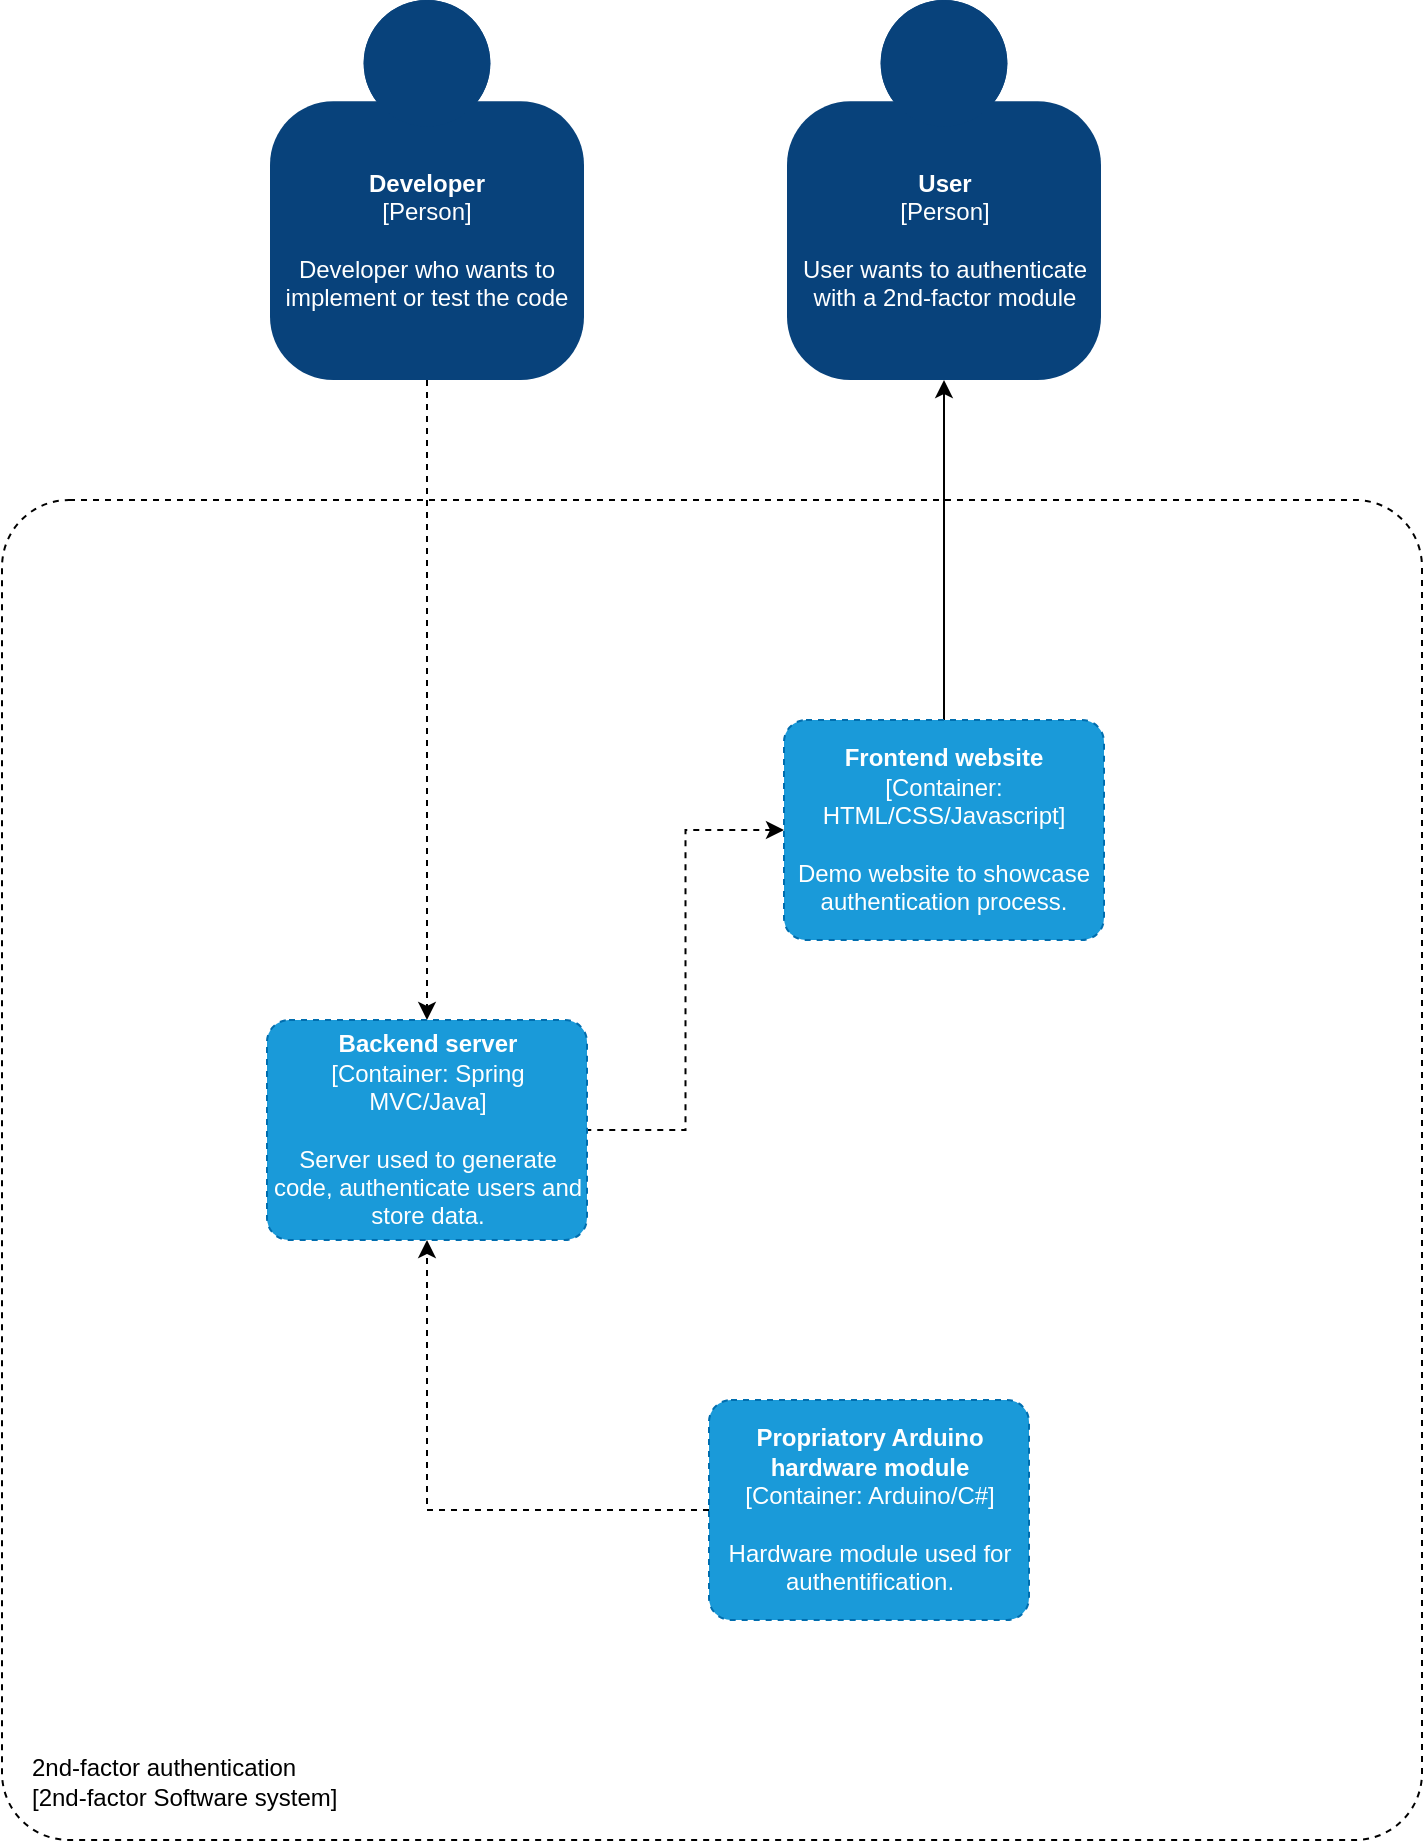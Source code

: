 <mxfile version="14.0.5" type="device" pages="2"><diagram id="HRDtHlVgEDDjnwcndsIn" name="Page-1"><mxGraphModel dx="1894" dy="1284" grid="1" gridSize="10" guides="1" tooltips="1" connect="1" arrows="1" fold="1" page="1" pageScale="1" pageWidth="827" pageHeight="1169" math="0" shadow="0"><root><mxCell id="0"/><mxCell id="1" parent="0"/><object label="&lt;div style=&quot;text-align: left&quot;&gt;%c4Name%&lt;/div&gt;&lt;div style=&quot;text-align: left&quot;&gt;[%c4OperationSystem%]&lt;/div&gt;&lt;div style=&quot;text-align: right&quot;&gt;%c4ScalingFactor%&lt;/div&gt;" placeholders="1" c4OperationSystem="2nd-factor Software system" c4ScalingFactor="" c4Name="2nd-factor authentication" id="QUzD-VzFTB4TSgpeJQFE-2"><mxCell style="rounded=1;whiteSpace=wrap;html=1;labelBackgroundColor=none;fillColor=#ffffff;fontColor=#000000;align=left;arcSize=5;strokeColor=#000000;verticalAlign=bottom;metaEdit=1;metaData={&quot;c4Type&quot;:{&quot;editable&quot;:false}};points=[[0.25,0,0],[0.5,0,0],[0.75,0,0],[1,0.25,0],[1,0.5,0],[1,0.75,0],[0.75,1,0],[0.5,1,0],[0.25,1,0],[0,0.75,0],[0,0.5,0],[0,0.25,0]];dashed=1;spacingRight=4;spacingLeft=13;spacingBottom=12;" parent="1" vertex="1"><mxGeometry x="59" y="310" width="710" height="670" as="geometry"/></mxCell></object><mxCell id="q3HL-hDIp-8geg1zss6n-6" style="edgeStyle=orthogonalEdgeStyle;rounded=0;orthogonalLoop=1;jettySize=auto;html=1;entryX=0.5;entryY=0;entryDx=0;entryDy=0;entryPerimeter=0;startArrow=classic;startFill=1;endArrow=none;endFill=0;" edge="1" parent="1" source="5ylrY-FFob6ZisUulVf3-1" target="q3HL-hDIp-8geg1zss6n-1"><mxGeometry relative="1" as="geometry"/></mxCell><object placeholders="1" c4Name="User" c4Type="Person" c4Description="User wants to authenticate with a 2nd-factor module" label="&lt;b&gt;%c4Name%&lt;/b&gt;&lt;div&gt;[%c4Type%]&lt;/div&gt;&lt;br&gt;&lt;div&gt;%c4Description%&lt;/div&gt;" id="5ylrY-FFob6ZisUulVf3-1"><mxCell style="html=1;dashed=0;whitespace=wrap;fillColor=#08427b;strokeColor=none;fontColor=#ffffff;shape=mxgraph.c4.person;align=center;metaEdit=1;points=[[0.5,0,0],[1,0.5,0],[1,0.75,0],[0.75,1,0],[0.5,1,0],[0.25,1,0],[0,0.75,0],[0,0.5,0]];metaData={&quot;c4Type&quot;:{&quot;editable&quot;:false}};whiteSpace=wrap;" parent="1" vertex="1"><mxGeometry x="451.5" y="60" width="157" height="190" as="geometry"/></mxCell></object><mxCell id="q3HL-hDIp-8geg1zss6n-4" style="edgeStyle=orthogonalEdgeStyle;rounded=0;orthogonalLoop=1;jettySize=auto;html=1;entryX=0.5;entryY=0;entryDx=0;entryDy=0;entryPerimeter=0;dashed=1;startArrow=none;startFill=0;endArrow=classic;endFill=1;" edge="1" parent="1" source="5ylrY-FFob6ZisUulVf3-24" target="q3HL-hDIp-8geg1zss6n-3"><mxGeometry relative="1" as="geometry"/></mxCell><object placeholders="1" c4Name="Developer" c4Type="Person" c4Description="Developer who wants to implement or test the code" label="&lt;b&gt;%c4Name%&lt;/b&gt;&lt;div&gt;[%c4Type%]&lt;/div&gt;&lt;br&gt;&lt;div&gt;%c4Description%&lt;/div&gt;" id="5ylrY-FFob6ZisUulVf3-24"><mxCell style="html=1;dashed=0;whitespace=wrap;fillColor=#08427b;strokeColor=none;fontColor=#ffffff;shape=mxgraph.c4.person;align=center;metaEdit=1;points=[[0.5,0,0],[1,0.5,0],[1,0.75,0],[0.75,1,0],[0.5,1,0],[0.25,1,0],[0,0.75,0],[0,0.5,0]];metaData={&quot;c4Type&quot;:{&quot;editable&quot;:false}};whiteSpace=wrap;" parent="1" vertex="1"><mxGeometry x="193" y="60" width="157" height="190" as="geometry"/></mxCell></object><mxCell id="q3HL-hDIp-8geg1zss6n-8" style="edgeStyle=orthogonalEdgeStyle;rounded=0;orthogonalLoop=1;jettySize=auto;html=1;entryX=1;entryY=0.5;entryDx=0;entryDy=0;entryPerimeter=0;startArrow=classic;startFill=1;endArrow=none;endFill=0;dashed=1;" edge="1" parent="1" source="q3HL-hDIp-8geg1zss6n-1" target="q3HL-hDIp-8geg1zss6n-3"><mxGeometry relative="1" as="geometry"/></mxCell><object placeholders="1" c4Name="Frontend website" c4Type="Container" c4Technology="HTML/CSS/Javascript" c4Description="Demo website to showcase authentication process. " label="&lt;b&gt;%c4Name%&lt;/b&gt;&lt;div&gt;[%c4Type%: %c4Technology%]&lt;/div&gt;&lt;br&gt;&lt;div&gt;%c4Description%&lt;/div&gt;" id="q3HL-hDIp-8geg1zss6n-1"><mxCell style="rounded=1;whiteSpace=wrap;html=1;labelBackgroundColor=none;fontColor=#ffffff;align=center;arcSize=10;strokeColor=#006EAF;metaEdit=1;metaData={&quot;c4Type&quot;:{&quot;editable&quot;:false}};points=[[0.25,0,0],[0.5,0,0],[0.75,0,0],[1,0.25,0],[1,0.5,0],[1,0.75,0],[0.75,1,0],[0.5,1,0],[0.25,1,0],[0,0.75,0],[0,0.5,0],[0,0.25,0]];dashed=1;fillColor=#1A9AD9;" vertex="1" parent="1"><mxGeometry x="450" y="420" width="160" height="110.0" as="geometry"/></mxCell></object><mxCell id="q3HL-hDIp-8geg1zss6n-11" style="edgeStyle=orthogonalEdgeStyle;rounded=0;orthogonalLoop=1;jettySize=auto;html=1;entryX=0.5;entryY=1;entryDx=0;entryDy=0;entryPerimeter=0;dashed=1;startArrow=none;startFill=0;endArrow=classic;endFill=1;" edge="1" parent="1" source="q3HL-hDIp-8geg1zss6n-2" target="q3HL-hDIp-8geg1zss6n-3"><mxGeometry relative="1" as="geometry"/></mxCell><object placeholders="1" c4Name="Propriatory Arduino hardware module" c4Type="Container" c4Technology="Arduino/C#" c4Description="Hardware module used for authentification." label="&lt;b&gt;%c4Name%&lt;/b&gt;&lt;div&gt;[%c4Type%: %c4Technology%]&lt;/div&gt;&lt;br&gt;&lt;div&gt;%c4Description%&lt;/div&gt;" id="q3HL-hDIp-8geg1zss6n-2"><mxCell style="rounded=1;whiteSpace=wrap;html=1;labelBackgroundColor=none;fontColor=#ffffff;align=center;arcSize=10;strokeColor=#006EAF;metaEdit=1;metaData={&quot;c4Type&quot;:{&quot;editable&quot;:false}};points=[[0.25,0,0],[0.5,0,0],[0.75,0,0],[1,0.25,0],[1,0.5,0],[1,0.75,0],[0.75,1,0],[0.5,1,0],[0.25,1,0],[0,0.75,0],[0,0.5,0],[0,0.25,0]];dashed=1;fillColor=#1A9AD9;" vertex="1" parent="1"><mxGeometry x="412.5" y="760" width="160" height="110.0" as="geometry"/></mxCell></object><object placeholders="1" c4Name="Backend server" c4Type="Container" c4Technology="Spring MVC/Java" c4Description="Server used to generate code, authenticate users and store data. " label="&lt;b&gt;%c4Name%&lt;/b&gt;&lt;div&gt;[%c4Type%: %c4Technology%]&lt;/div&gt;&lt;br&gt;&lt;div&gt;%c4Description%&lt;/div&gt;" id="q3HL-hDIp-8geg1zss6n-3"><mxCell style="rounded=1;whiteSpace=wrap;html=1;labelBackgroundColor=none;fontColor=#ffffff;align=center;arcSize=10;strokeColor=#006EAF;metaEdit=1;metaData={&quot;c4Type&quot;:{&quot;editable&quot;:false}};points=[[0.25,0,0],[0.5,0,0],[0.75,0,0],[1,0.25,0],[1,0.5,0],[1,0.75,0],[0.75,1,0],[0.5,1,0],[0.25,1,0],[0,0.75,0],[0,0.5,0],[0,0.25,0]];dashed=1;fillColor=#1A9AD9;" vertex="1" parent="1"><mxGeometry x="191.5" y="570" width="160" height="110.0" as="geometry"/></mxCell></object></root></mxGraphModel></diagram><diagram id="MC7_C82OBgdRcwQdcC78" name="Page-2"><mxGraphModel dx="1560" dy="1885" grid="1" gridSize="10" guides="1" tooltips="1" connect="1" arrows="1" fold="1" page="1" pageScale="1" pageWidth="1169" pageHeight="827" math="0" shadow="0"><root><mxCell id="PAgkDAVN8E71zp4V1txa-0"/><mxCell id="PAgkDAVN8E71zp4V1txa-1" parent="PAgkDAVN8E71zp4V1txa-0"/><object placeholders="1" c4Name="Backend server" c4Type="DeploymentNode" c4OperationSystem="Spring MVC/Java" label="&lt;div style=&quot;text-align: left&quot;&gt;%c4Name%&lt;/div&gt;&lt;div style=&quot;text-align: left&quot;&gt;[%c4OperationSystem%]&lt;/div&gt;&lt;div style=&quot;text-align: right&quot;&gt;%c4ScalingFactor%&lt;/div&gt;" id="pQo7D69V8yY2KQOvRurH-0"><mxCell style="rounded=1;whiteSpace=wrap;html=1;labelBackgroundColor=none;fillColor=#ffffff;fontColor=#000000;align=left;arcSize=5;strokeColor=#000000;verticalAlign=bottom;metaEdit=1;metaData={&quot;c4Type&quot;:{&quot;editable&quot;:false}};points=[[0.25,0,0],[0.5,0,0],[0.75,0,0],[1,0.25,0],[1,0.5,0],[1,0.75,0],[0.75,1,0],[0.5,1,0],[0.25,1,0],[0,0.75,0],[0,0.5,0],[0,0.25,0]];dashed=1;spacingLeft=9;" vertex="1" parent="PAgkDAVN8E71zp4V1txa-1"><mxGeometry x="250" y="103" width="794" height="577" as="geometry"/></mxCell></object><object placeholders="1" c4Name="Developer view" c4Type="Component" c4Technology="Swagger" c4Description="A place for developers to see the documentation and try the code." label="&lt;b&gt;%c4Name%&lt;/b&gt;&lt;div&gt;[%c4Type%: %c4Technology%]&lt;/div&gt;&lt;br&gt;&lt;div&gt;%c4Description%&lt;/div&gt;" id="_WrW1oPhtJArM8sGGlke-0"><mxCell style="rounded=1;whiteSpace=wrap;html=1;labelBackgroundColor=none;fillColor=#1ba1e2;fontColor=#ffffff;align=center;arcSize=10;strokeColor=#006EAF;metaEdit=1;metaData={&quot;c4Type&quot;:{&quot;editable&quot;:false}};points=[[0.25,0,0],[0.5,0,0],[0.75,0,0],[1,0.25,0],[1,0.5,0],[1,0.75,0],[0.75,1,0],[0.5,1,0],[0.25,1,0],[0,0.75,0],[0,0.5,0],[0,0.25,0]];" vertex="1" parent="PAgkDAVN8E71zp4V1txa-1"><mxGeometry x="280" y="163.0" width="160" height="110.0" as="geometry"/></mxCell></object><object placeholders="1" c4Name="API application " c4Type="DeploymentNode" c4OperationSystem="Ubuntu" c4ScalingFactor="Server" label="&lt;div style=&quot;text-align: left&quot;&gt;%c4Name%&lt;/div&gt;&lt;div style=&quot;text-align: left&quot;&gt;[%c4OperationSystem%]&lt;/div&gt;&lt;div style=&quot;text-align: right&quot;&gt;%c4ScalingFactor%&lt;/div&gt;" id="JgnB4kpZjVjYooEJ8n-o-0"><mxCell style="rounded=1;whiteSpace=wrap;html=1;labelBackgroundColor=none;fillColor=#ffffff;fontColor=#000000;align=left;arcSize=5;strokeColor=#000000;verticalAlign=bottom;metaEdit=1;metaData={&quot;c4Type&quot;:{&quot;editable&quot;:false}};points=[[0.25,0,0],[0.5,0,0],[0.75,0,0],[1,0.25,0],[1,0.5,0],[1,0.75,0],[0.75,1,0],[0.5,1,0],[0.25,1,0],[0,0.75,0],[0,0.5,0],[0,0.25,0]];dashed=1;" vertex="1" parent="PAgkDAVN8E71zp4V1txa-1"><mxGeometry x="1340" y="80" width="570" height="440" as="geometry"/></mxCell></object><object placeholders="1" c4Name="Connection handler" c4Type="Component" c4Technology="Arduino" c4Description="Sets the connection up and listens to incoming connections. " label="&lt;b&gt;%c4Name%&lt;/b&gt;&lt;div&gt;[%c4Type%: %c4Technology%]&lt;/div&gt;&lt;br&gt;&lt;div&gt;%c4Description%&lt;/div&gt;" id="_H-QtUJohZMREXsR0PEX-1"><mxCell style="rounded=1;whiteSpace=wrap;html=1;labelBackgroundColor=none;align=center;arcSize=10;strokeColor=#6c8ebf;metaEdit=1;metaData={&quot;c4Type&quot;:{&quot;editable&quot;:false}};points=[[0.25,0,0],[0.5,0,0],[0.75,0,0],[1,0.25,0],[1,0.5,0],[1,0.75,0],[0.75,1,0],[0.5,1,0],[0.25,1,0],[0,0.75,0],[0,0.5,0],[0,0.25,0]];dashed=1;fillColor=#dae8fc;" vertex="1" parent="PAgkDAVN8E71zp4V1txa-1"><mxGeometry x="1450" y="321" width="160" height="110.0" as="geometry"/></mxCell></object><mxCell id="oLBMxwawgFDWb5jGTfvh-16" style="edgeStyle=orthogonalEdgeStyle;rounded=0;orthogonalLoop=1;jettySize=auto;html=1;startArrow=none;startFill=0;endArrow=classic;endFill=1;" edge="1" parent="PAgkDAVN8E71zp4V1txa-1" source="_H-QtUJohZMREXsR0PEX-3" target="oLBMxwawgFDWb5jGTfvh-14"><mxGeometry relative="1" as="geometry"/></mxCell><object placeholders="1" c4Name="GenerateCode controller" c4Type="Component" c4Technology="technology" c4Description="Get controller that handles generate code get requests." label="&lt;b&gt;%c4Name%&lt;/b&gt;&lt;div&gt;[%c4Type%: %c4Technology%]&lt;/div&gt;&lt;br&gt;&lt;div&gt;%c4Description%&lt;/div&gt;" id="_H-QtUJohZMREXsR0PEX-3"><mxCell style="rounded=1;whiteSpace=wrap;html=1;labelBackgroundColor=none;fillColor=#1ba1e2;fontColor=#ffffff;align=center;arcSize=10;strokeColor=#006EAF;metaEdit=1;metaData={&quot;c4Type&quot;:{&quot;editable&quot;:false}};points=[[0.25,0,0],[0.5,0,0],[0.75,0,0],[1,0.25,0],[1,0.5,0],[1,0.75,0],[0.75,1,0],[0.5,1,0],[0.25,1,0],[0,0.75,0],[0,0.5,0],[0,0.25,0]];" vertex="1" parent="PAgkDAVN8E71zp4V1txa-1"><mxGeometry x="560" y="163" width="160" height="110.0" as="geometry"/></mxCell></object><mxCell id="oLBMxwawgFDWb5jGTfvh-21" style="edgeStyle=orthogonalEdgeStyle;rounded=0;orthogonalLoop=1;jettySize=auto;html=1;dashed=1;startArrow=none;startFill=0;endArrow=classic;endFill=1;" edge="1" parent="PAgkDAVN8E71zp4V1txa-1" source="_H-QtUJohZMREXsR0PEX-4" target="oLBMxwawgFDWb5jGTfvh-18"><mxGeometry relative="1" as="geometry"/></mxCell><object placeholders="1" c4Name="VerifyCode controller" c4Type="Component" c4Technology="technology" c4Description="Get controller that handles verifyCode requests." label="&lt;b&gt;%c4Name%&lt;/b&gt;&lt;div&gt;[%c4Type%: %c4Technology%]&lt;/div&gt;&lt;br&gt;&lt;div&gt;%c4Description%&lt;/div&gt;" id="_H-QtUJohZMREXsR0PEX-4"><mxCell style="rounded=1;whiteSpace=wrap;html=1;labelBackgroundColor=none;fillColor=#1ba1e2;fontColor=#ffffff;align=center;arcSize=10;strokeColor=#006EAF;metaEdit=1;metaData={&quot;c4Type&quot;:{&quot;editable&quot;:false}};points=[[0.25,0,0],[0.5,0,0],[0.75,0,0],[1,0.25,0],[1,0.5,0],[1,0.75,0],[0.75,1,0],[0.5,1,0],[0.25,1,0],[0,0.75,0],[0,0.5,0],[0,0.25,0]];" vertex="1" parent="PAgkDAVN8E71zp4V1txa-1"><mxGeometry x="800" y="163" width="160" height="110.0" as="geometry"/></mxCell></object><mxCell id="_kX7QQAR8zFaQ9ty8ElY-1" style="edgeStyle=orthogonalEdgeStyle;rounded=0;orthogonalLoop=1;jettySize=auto;html=1;entryX=0.5;entryY=0;entryDx=0;entryDy=0;entryPerimeter=0;dashed=1;startArrow=none;startFill=0;endArrow=classic;endFill=1;" edge="1" parent="PAgkDAVN8E71zp4V1txa-1" source="KNPZsNBl-3cuSu6tc1vS-0" target="_H-QtUJohZMREXsR0PEX-3"><mxGeometry relative="1" as="geometry"/></mxCell><mxCell id="_kX7QQAR8zFaQ9ty8ElY-2" style="edgeStyle=orthogonalEdgeStyle;rounded=0;orthogonalLoop=1;jettySize=auto;html=1;entryX=0.5;entryY=0;entryDx=0;entryDy=0;entryPerimeter=0;dashed=1;startArrow=none;startFill=0;endArrow=classic;endFill=1;" edge="1" parent="PAgkDAVN8E71zp4V1txa-1" source="KNPZsNBl-3cuSu6tc1vS-0" target="_H-QtUJohZMREXsR0PEX-4"><mxGeometry relative="1" as="geometry"/></mxCell><mxCell id="_kX7QQAR8zFaQ9ty8ElY-9" style="edgeStyle=orthogonalEdgeStyle;rounded=0;orthogonalLoop=1;jettySize=auto;html=1;dashed=1;startArrow=none;startFill=0;endArrow=classic;endFill=1;" edge="1" parent="PAgkDAVN8E71zp4V1txa-1" source="KNPZsNBl-3cuSu6tc1vS-0" target="_WrW1oPhtJArM8sGGlke-0"><mxGeometry relative="1" as="geometry"/></mxCell><object placeholders="1" c4Name="Frontend website" c4Type="Container" c4Technology="HTML/CSS/Javascript" c4Description="Demo website to showcase authentication process. " label="&lt;b&gt;%c4Name%&lt;/b&gt;&lt;div&gt;[%c4Type%: %c4Technology%]&lt;/div&gt;&lt;br&gt;&lt;div&gt;%c4Description%&lt;/div&gt;" id="KNPZsNBl-3cuSu6tc1vS-0"><mxCell style="rounded=1;whiteSpace=wrap;html=1;labelBackgroundColor=none;fontColor=#ffffff;align=center;arcSize=10;strokeColor=#001DBC;metaEdit=1;metaData={&quot;c4Type&quot;:{&quot;editable&quot;:false}};points=[[0.25,0,0],[0.5,0,0],[0.75,0,0],[1,0.25,0],[1,0.5,0],[1,0.75,0],[0.75,1,0],[0.5,1,0],[0.25,1,0],[0,0.75,0],[0,0.5,0],[0,0.25,0]];fillColor=#0050ef;" vertex="1" parent="PAgkDAVN8E71zp4V1txa-1"><mxGeometry x="560" y="-180" width="160" height="110.0" as="geometry"/></mxCell></object><mxCell id="oLBMxwawgFDWb5jGTfvh-23" style="edgeStyle=orthogonalEdgeStyle;rounded=0;orthogonalLoop=1;jettySize=auto;html=1;dashed=1;startArrow=none;startFill=0;endArrow=classic;endFill=1;" edge="1" parent="PAgkDAVN8E71zp4V1txa-1" source="_kX7QQAR8zFaQ9ty8ElY-0" target="oLBMxwawgFDWb5jGTfvh-22"><mxGeometry relative="1" as="geometry"/></mxCell><object placeholders="1" c4Name="Propriatory Arduino hardware module" c4Type="Container" c4Technology="Arduino/C#" c4Description="Hardware module used for authentification." label="&lt;b&gt;%c4Name%&lt;/b&gt;&lt;div&gt;[%c4Type%: %c4Technology%]&lt;/div&gt;&lt;br&gt;&lt;div&gt;%c4Description%&lt;/div&gt;" id="_kX7QQAR8zFaQ9ty8ElY-0"><mxCell style="rounded=1;whiteSpace=wrap;html=1;labelBackgroundColor=none;fontColor=#ffffff;align=center;arcSize=10;strokeColor=#001DBC;metaEdit=1;metaData={&quot;c4Type&quot;:{&quot;editable&quot;:false}};points=[[0.25,0,0],[0.5,0,0],[0.75,0,0],[1,0.25,0],[1,0.5,0],[1,0.75,0],[0.75,1,0],[0.5,1,0],[0.25,1,0],[0,0.75,0],[0,0.5,0],[0,0.25,0]];fillColor=#0050ef;" vertex="1" parent="PAgkDAVN8E71zp4V1txa-1"><mxGeometry x="30" y="545" width="160" height="110.0" as="geometry"/></mxCell></object><object placeholders="1" c4Type="Database" c4Technology="Technology" c4Description="Description" label="%c4Type%&lt;div&gt;[Container:&amp;nbsp;%c4Technology%]&lt;/div&gt;&lt;br&gt;&lt;div&gt;%c4Description%&lt;/div&gt;" id="oLBMxwawgFDWb5jGTfvh-0"><mxCell style="shape=cylinder;whiteSpace=wrap;html=1;boundedLbl=1;rounded=0;labelBackgroundColor=none;fillColor=#438DD5;fontSize=12;fontColor=#ffffff;align=center;strokeColor=#3C7FC0;metaEdit=1;points=[[0.5,0,0],[1,0.25,0],[1,0.5,0],[1,0.75,0],[0.5,1,0],[0,0.75,0],[0,0.5,0],[0,0.25,0]];metaData={&quot;c4Type&quot;:{&quot;editable&quot;:false}};" vertex="1" parent="PAgkDAVN8E71zp4V1txa-1"><mxGeometry x="690" y="530" width="160" height="140" as="geometry"/></mxCell></object><mxCell id="oLBMxwawgFDWb5jGTfvh-17" style="edgeStyle=orthogonalEdgeStyle;rounded=0;orthogonalLoop=1;jettySize=auto;html=1;startArrow=none;startFill=0;endArrow=classic;endFill=1;dashed=1;" edge="1" parent="PAgkDAVN8E71zp4V1txa-1" source="oLBMxwawgFDWb5jGTfvh-14" target="oLBMxwawgFDWb5jGTfvh-0"><mxGeometry relative="1" as="geometry"/></mxCell><object placeholders="1" c4Name="Generate code" c4Type="Component" c4Technology="technology" c4Description="Generates codes to be used for verification." label="&lt;b&gt;%c4Name%&lt;/b&gt;&lt;div&gt;[%c4Type%: %c4Technology%]&lt;/div&gt;&lt;br&gt;&lt;div&gt;%c4Description%&lt;/div&gt;" id="oLBMxwawgFDWb5jGTfvh-14"><mxCell style="rounded=1;whiteSpace=wrap;html=1;labelBackgroundColor=none;fillColor=#438DD5;fontColor=#ffffff;align=center;arcSize=10;strokeColor=#3C7FC0;metaEdit=1;metaData={&quot;c4Type&quot;:{&quot;editable&quot;:false}};points=[[0.25,0,0],[0.5,0,0],[0.75,0,0],[1,0.25,0],[1,0.5,0],[1,0.75,0],[0.75,1,0],[0.5,1,0],[0.25,1,0],[0,0.75,0],[0,0.5,0],[0,0.25,0]];" vertex="1" parent="PAgkDAVN8E71zp4V1txa-1"><mxGeometry x="560" y="359" width="160" height="110.0" as="geometry"/></mxCell></object><mxCell id="oLBMxwawgFDWb5jGTfvh-19" style="edgeStyle=orthogonalEdgeStyle;rounded=0;orthogonalLoop=1;jettySize=auto;html=1;dashed=1;startArrow=none;startFill=0;endArrow=classic;endFill=1;" edge="1" parent="PAgkDAVN8E71zp4V1txa-1" source="oLBMxwawgFDWb5jGTfvh-18" target="oLBMxwawgFDWb5jGTfvh-0"><mxGeometry relative="1" as="geometry"/></mxCell><object placeholders="1" c4Name="Code verifier" c4Type="Component" c4Technology="technology" c4Description="Verifies the code generated and recieved." label="&lt;b&gt;%c4Name%&lt;/b&gt;&lt;div&gt;[%c4Type%: %c4Technology%]&lt;/div&gt;&lt;br&gt;&lt;div&gt;%c4Description%&lt;/div&gt;" id="oLBMxwawgFDWb5jGTfvh-18"><mxCell style="rounded=1;whiteSpace=wrap;html=1;labelBackgroundColor=none;fillColor=#438DD5;fontColor=#ffffff;align=center;arcSize=10;strokeColor=#3C7FC0;metaEdit=1;metaData={&quot;c4Type&quot;:{&quot;editable&quot;:false}};points=[[0.25,0,0],[0.5,0,0],[0.75,0,0],[1,0.25,0],[1,0.5,0],[1,0.75,0],[0.75,1,0],[0.5,1,0],[0.25,1,0],[0,0.75,0],[0,0.5,0],[0,0.25,0]];" vertex="1" parent="PAgkDAVN8E71zp4V1txa-1"><mxGeometry x="800" y="359" width="160" height="110.0" as="geometry"/></mxCell></object><mxCell id="oLBMxwawgFDWb5jGTfvh-24" style="edgeStyle=orthogonalEdgeStyle;rounded=0;orthogonalLoop=1;jettySize=auto;html=1;dashed=1;startArrow=none;startFill=0;endArrow=classic;endFill=1;" edge="1" parent="PAgkDAVN8E71zp4V1txa-1" source="oLBMxwawgFDWb5jGTfvh-22" target="oLBMxwawgFDWb5jGTfvh-0"><mxGeometry relative="1" as="geometry"/></mxCell><object placeholders="1" c4Name="Code handler" c4Type="Component" c4Technology="technology" c4Description="Hanldes incoming codes recieved from the arduino. And write them to database." label="&lt;b&gt;%c4Name%&lt;/b&gt;&lt;div&gt;[%c4Type%: %c4Technology%]&lt;/div&gt;&lt;br&gt;&lt;div&gt;%c4Description%&lt;/div&gt;" id="oLBMxwawgFDWb5jGTfvh-22"><mxCell style="rounded=1;whiteSpace=wrap;html=1;labelBackgroundColor=none;fillColor=#438DD5;fontColor=#ffffff;align=center;arcSize=10;strokeColor=#3C7FC0;metaEdit=1;metaData={&quot;c4Type&quot;:{&quot;editable&quot;:false}};points=[[0.25,0,0],[0.5,0,0],[0.75,0,0],[1,0.25,0],[1,0.5,0],[1,0.75,0],[0.75,1,0],[0.5,1,0],[0.25,1,0],[0,0.75,0],[0,0.5,0],[0,0.25,0]];" vertex="1" parent="PAgkDAVN8E71zp4V1txa-1"><mxGeometry x="370" y="545" width="160" height="110.0" as="geometry"/></mxCell></object></root></mxGraphModel></diagram></mxfile>
